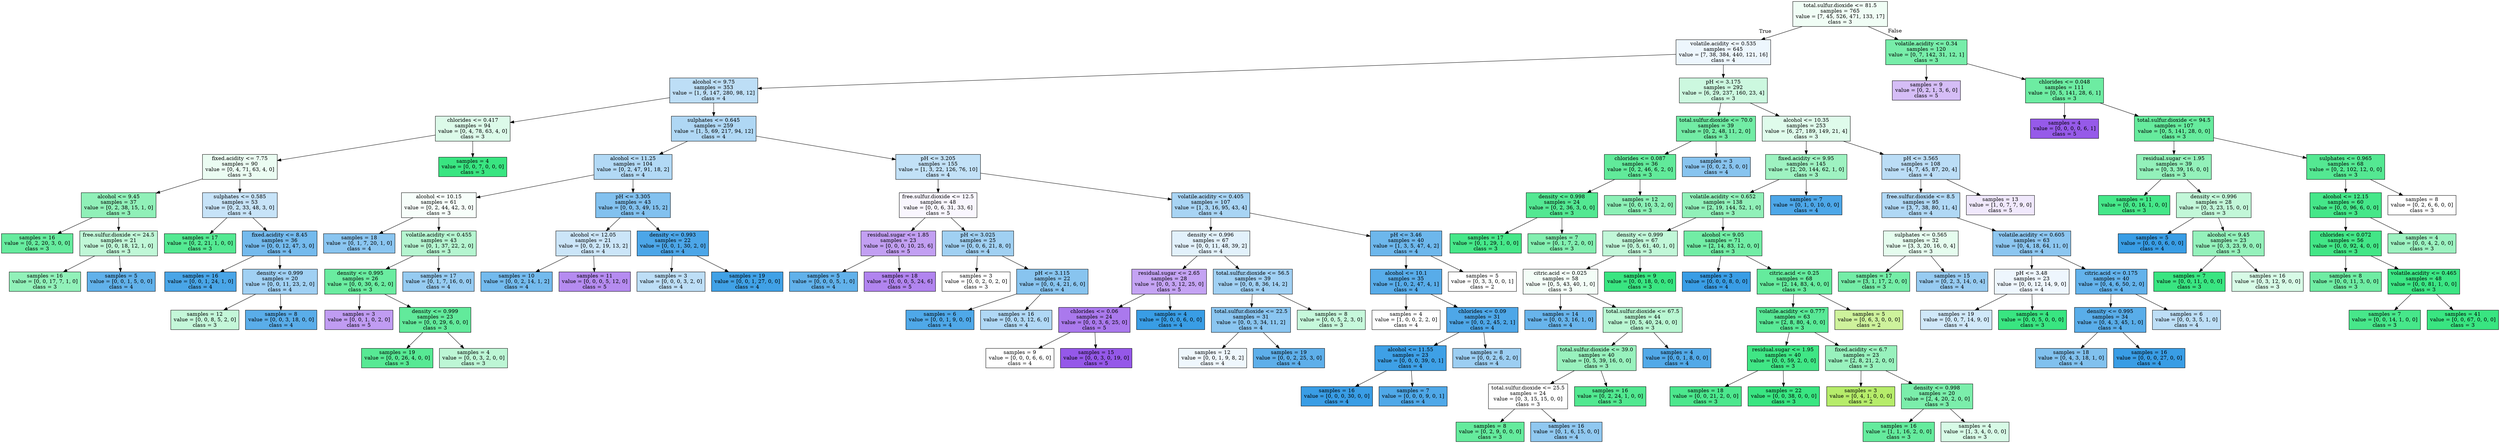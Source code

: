 digraph Tree {
node [shape=box, style="filled", color="black"] ;
0 [label="total.sulfur.dioxide <= 81.5\nsamples = 765\nvalue = [7, 45, 526, 471, 133, 17]\nclass = 3", fillcolor="#f0fdf5"] ;
1 [label="volatile.acidity <= 0.535\nsamples = 645\nvalue = [7, 38, 384, 440, 121, 16]\nclass = 4", fillcolor="#edf6fd"] ;
0 -> 1 [labeldistance=2.5, labelangle=45, headlabel="True"] ;
2 [label="alcohol <= 9.75\nsamples = 353\nvalue = [1, 9, 147, 280, 98, 12]\nclass = 4", fillcolor="#bddef6"] ;
1 -> 2 ;
3 [label="chlorides <= 0.417\nsamples = 94\nvalue = [0, 4, 78, 63, 4, 0]\nclass = 3", fillcolor="#dcfae9"] ;
2 -> 3 ;
4 [label="fixed.acidity <= 7.75\nsamples = 90\nvalue = [0, 4, 71, 63, 4, 0]\nclass = 3", fillcolor="#ebfcf2"] ;
3 -> 4 ;
5 [label="alcohol <= 9.45\nsamples = 37\nvalue = [0, 2, 38, 15, 1, 0]\nclass = 3", fillcolor="#90f0b8"] ;
4 -> 5 ;
6 [label="samples = 16\nvalue = [0, 2, 20, 3, 0, 0]\nclass = 3", fillcolor="#66eb9e"] ;
5 -> 6 ;
7 [label="free.sulfur.dioxide <= 24.5\nsamples = 21\nvalue = [0, 0, 18, 12, 1, 0]\nclass = 3", fillcolor="#c0f7d7"] ;
5 -> 7 ;
8 [label="samples = 16\nvalue = [0, 0, 17, 7, 1, 0]\nclass = 3", fillcolor="#91f1b9"] ;
7 -> 8 ;
9 [label="samples = 5\nvalue = [0, 0, 1, 5, 0, 0]\nclass = 4", fillcolor="#61b1ea"] ;
7 -> 9 ;
10 [label="sulphates <= 0.585\nsamples = 53\nvalue = [0, 2, 33, 48, 3, 0]\nclass = 4", fillcolor="#c7e3f8"] ;
4 -> 10 ;
11 [label="samples = 17\nvalue = [0, 2, 21, 1, 0, 0]\nclass = 3", fillcolor="#54e992"] ;
10 -> 11 ;
12 [label="fixed.acidity <= 8.45\nsamples = 36\nvalue = [0, 0, 12, 47, 3, 0]\nclass = 4", fillcolor="#74baed"] ;
10 -> 12 ;
13 [label="samples = 16\nvalue = [0, 0, 1, 24, 1, 0]\nclass = 4", fillcolor="#49a5e7"] ;
12 -> 13 ;
14 [label="density <= 0.999\nsamples = 20\nvalue = [0, 0, 11, 23, 2, 0]\nclass = 4", fillcolor="#a0d0f3"] ;
12 -> 14 ;
15 [label="samples = 12\nvalue = [0, 0, 8, 5, 2, 0]\nclass = 3", fillcolor="#c4f7d9"] ;
14 -> 15 ;
16 [label="samples = 8\nvalue = [0, 0, 3, 18, 0, 0]\nclass = 4", fillcolor="#5aade9"] ;
14 -> 16 ;
17 [label="samples = 4\nvalue = [0, 0, 7, 0, 0, 0]\nclass = 3", fillcolor="#39e581"] ;
3 -> 17 ;
18 [label="sulphates <= 0.645\nsamples = 259\nvalue = [1, 5, 69, 217, 94, 12]\nclass = 4", fillcolor="#afd7f4"] ;
2 -> 18 ;
19 [label="alcohol <= 11.25\nsamples = 104\nvalue = [0, 2, 47, 91, 18, 2]\nclass = 4", fillcolor="#b2d9f5"] ;
18 -> 19 ;
20 [label="alcohol <= 10.15\nsamples = 61\nvalue = [0, 2, 44, 42, 3, 0]\nclass = 3", fillcolor="#f7fefa"] ;
19 -> 20 ;
21 [label="samples = 18\nvalue = [0, 1, 7, 20, 1, 0]\nclass = 4", fillcolor="#8ac5f0"] ;
20 -> 21 ;
22 [label="volatile.acidity <= 0.455\nsamples = 43\nvalue = [0, 1, 37, 22, 2, 0]\nclass = 3", fillcolor="#b5f5d0"] ;
20 -> 22 ;
23 [label="density <= 0.995\nsamples = 26\nvalue = [0, 0, 30, 6, 2, 0]\nclass = 3", fillcolor="#6aeca0"] ;
22 -> 23 ;
24 [label="samples = 3\nvalue = [0, 0, 1, 0, 2, 0]\nclass = 5", fillcolor="#c09cf2"] ;
23 -> 24 ;
25 [label="density <= 0.999\nsamples = 23\nvalue = [0, 0, 29, 6, 0, 0]\nclass = 3", fillcolor="#62ea9b"] ;
23 -> 25 ;
26 [label="samples = 19\nvalue = [0, 0, 26, 4, 0, 0]\nclass = 3", fillcolor="#57e994"] ;
25 -> 26 ;
27 [label="samples = 4\nvalue = [0, 0, 3, 2, 0, 0]\nclass = 3", fillcolor="#bdf6d5"] ;
25 -> 27 ;
28 [label="samples = 17\nvalue = [0, 1, 7, 16, 0, 0]\nclass = 4", fillcolor="#96cbf1"] ;
22 -> 28 ;
29 [label="pH <= 3.305\nsamples = 43\nvalue = [0, 0, 3, 49, 15, 2]\nclass = 4", fillcolor="#82c1ef"] ;
19 -> 29 ;
30 [label="alcohol <= 12.05\nsamples = 21\nvalue = [0, 0, 2, 19, 13, 2]\nclass = 4", fillcolor="#cbe5f8"] ;
29 -> 30 ;
31 [label="samples = 10\nvalue = [0, 0, 2, 14, 1, 2]\nclass = 4", fillcolor="#73baed"] ;
30 -> 31 ;
32 [label="samples = 11\nvalue = [0, 0, 0, 5, 12, 0]\nclass = 5", fillcolor="#b58bf0"] ;
30 -> 32 ;
33 [label="density <= 0.993\nsamples = 22\nvalue = [0, 0, 1, 30, 2, 0]\nclass = 4", fillcolor="#4ca6e8"] ;
29 -> 33 ;
34 [label="samples = 3\nvalue = [0, 0, 0, 3, 2, 0]\nclass = 4", fillcolor="#bddef6"] ;
33 -> 34 ;
35 [label="samples = 19\nvalue = [0, 0, 1, 27, 0, 0]\nclass = 4", fillcolor="#40a1e6"] ;
33 -> 35 ;
36 [label="pH <= 3.205\nsamples = 155\nvalue = [1, 3, 22, 126, 76, 10]\nclass = 4", fillcolor="#c2e1f7"] ;
18 -> 36 ;
37 [label="free.sulfur.dioxide <= 12.5\nsamples = 48\nvalue = [0, 0, 6, 31, 33, 6]\nclass = 5", fillcolor="#f9f6fe"] ;
36 -> 37 ;
38 [label="residual.sugar <= 1.85\nsamples = 23\nvalue = [0, 0, 0, 10, 25, 6]\nclass = 5", fillcolor="#c29ff2"] ;
37 -> 38 ;
39 [label="samples = 5\nvalue = [0, 0, 0, 5, 1, 0]\nclass = 4", fillcolor="#61b1ea"] ;
38 -> 39 ;
40 [label="samples = 18\nvalue = [0, 0, 0, 5, 24, 6]\nclass = 5", fillcolor="#b184ef"] ;
38 -> 40 ;
41 [label="pH <= 3.025\nsamples = 25\nvalue = [0, 0, 6, 21, 8, 0]\nclass = 4", fillcolor="#a0d0f2"] ;
37 -> 41 ;
42 [label="samples = 3\nvalue = [0, 0, 2, 0, 2, 0]\nclass = 3", fillcolor="#ffffff"] ;
41 -> 42 ;
43 [label="pH <= 3.115\nsamples = 22\nvalue = [0, 0, 4, 21, 6, 0]\nclass = 4", fillcolor="#88c4ef"] ;
41 -> 43 ;
44 [label="samples = 6\nvalue = [0, 0, 1, 9, 0, 0]\nclass = 4", fillcolor="#4fa8e8"] ;
43 -> 44 ;
45 [label="samples = 16\nvalue = [0, 0, 3, 12, 6, 0]\nclass = 4", fillcolor="#b0d8f5"] ;
43 -> 45 ;
46 [label="volatile.acidity <= 0.405\nsamples = 107\nvalue = [1, 3, 16, 95, 43, 4]\nclass = 4", fillcolor="#a8d4f4"] ;
36 -> 46 ;
47 [label="density <= 0.996\nsamples = 67\nvalue = [0, 0, 11, 48, 39, 2]\nclass = 4", fillcolor="#e2f1fb"] ;
46 -> 47 ;
48 [label="residual.sugar <= 2.65\nsamples = 28\nvalue = [0, 0, 3, 12, 25, 0]\nclass = 5", fillcolor="#c4a3f3"] ;
47 -> 48 ;
49 [label="chlorides <= 0.06\nsamples = 24\nvalue = [0, 0, 3, 6, 25, 0]\nclass = 5", fillcolor="#aa79ed"] ;
48 -> 49 ;
50 [label="samples = 9\nvalue = [0, 0, 0, 6, 6, 0]\nclass = 4", fillcolor="#ffffff"] ;
49 -> 50 ;
51 [label="samples = 15\nvalue = [0, 0, 3, 0, 19, 0]\nclass = 5", fillcolor="#9558e9"] ;
49 -> 51 ;
52 [label="samples = 4\nvalue = [0, 0, 0, 6, 0, 0]\nclass = 4", fillcolor="#399de5"] ;
48 -> 52 ;
53 [label="total.sulfur.dioxide <= 56.5\nsamples = 39\nvalue = [0, 0, 8, 36, 14, 2]\nclass = 4", fillcolor="#a0d0f3"] ;
47 -> 53 ;
54 [label="total.sulfur.dioxide <= 22.5\nsamples = 31\nvalue = [0, 0, 3, 34, 11, 2]\nclass = 4", fillcolor="#8ac5f0"] ;
53 -> 54 ;
55 [label="samples = 12\nvalue = [0, 0, 1, 9, 8, 2]\nclass = 4", fillcolor="#eff7fd"] ;
54 -> 55 ;
56 [label="samples = 19\nvalue = [0, 0, 2, 25, 3, 0]\nclass = 4", fillcolor="#5eafea"] ;
54 -> 56 ;
57 [label="samples = 8\nvalue = [0, 0, 5, 2, 3, 0]\nclass = 3", fillcolor="#c6f8db"] ;
53 -> 57 ;
58 [label="pH <= 3.46\nsamples = 40\nvalue = [1, 3, 5, 47, 4, 2]\nclass = 4", fillcolor="#6db7ec"] ;
46 -> 58 ;
59 [label="alcohol <= 10.1\nsamples = 35\nvalue = [1, 0, 2, 47, 4, 1]\nclass = 4", fillcolor="#58ace9"] ;
58 -> 59 ;
60 [label="samples = 4\nvalue = [1, 0, 0, 2, 2, 0]\nclass = 4", fillcolor="#ffffff"] ;
59 -> 60 ;
61 [label="chlorides <= 0.09\nsamples = 31\nvalue = [0, 0, 2, 45, 2, 1]\nclass = 4", fillcolor="#4ea7e8"] ;
59 -> 61 ;
62 [label="alcohol <= 11.55\nsamples = 23\nvalue = [0, 0, 0, 39, 0, 1]\nclass = 4", fillcolor="#3ea0e6"] ;
61 -> 62 ;
63 [label="samples = 16\nvalue = [0, 0, 0, 30, 0, 0]\nclass = 4", fillcolor="#399de5"] ;
62 -> 63 ;
64 [label="samples = 7\nvalue = [0, 0, 0, 9, 0, 1]\nclass = 4", fillcolor="#4fa8e8"] ;
62 -> 64 ;
65 [label="samples = 8\nvalue = [0, 0, 2, 6, 2, 0]\nclass = 4", fillcolor="#9ccef2"] ;
61 -> 65 ;
66 [label="samples = 5\nvalue = [0, 3, 3, 0, 0, 1]\nclass = 2", fillcolor="#ffffff"] ;
58 -> 66 ;
67 [label="pH <= 3.175\nsamples = 292\nvalue = [6, 29, 237, 160, 23, 4]\nclass = 3", fillcolor="#ccf8df"] ;
1 -> 67 ;
68 [label="total.sulfur.dioxide <= 70.0\nsamples = 39\nvalue = [0, 2, 48, 11, 2, 0]\nclass = 3", fillcolor="#72eca5"] ;
67 -> 68 ;
69 [label="chlorides <= 0.087\nsamples = 36\nvalue = [0, 2, 46, 6, 2, 0]\nclass = 3", fillcolor="#61ea9a"] ;
68 -> 69 ;
70 [label="density <= 0.998\nsamples = 24\nvalue = [0, 2, 36, 3, 0, 0]\nclass = 3", fillcolor="#53e892"] ;
69 -> 70 ;
71 [label="samples = 17\nvalue = [0, 1, 29, 1, 0, 0]\nclass = 3", fillcolor="#46e789"] ;
70 -> 71 ;
72 [label="samples = 7\nvalue = [0, 1, 7, 2, 0, 0]\nclass = 3", fillcolor="#83efb0"] ;
70 -> 72 ;
73 [label="samples = 12\nvalue = [0, 0, 10, 3, 2, 0]\nclass = 3", fillcolor="#8cf0b6"] ;
69 -> 73 ;
74 [label="samples = 3\nvalue = [0, 0, 2, 5, 0, 0]\nclass = 4", fillcolor="#88c4ef"] ;
68 -> 74 ;
75 [label="alcohol <= 10.35\nsamples = 253\nvalue = [6, 27, 189, 149, 21, 4]\nclass = 3", fillcolor="#dffbeb"] ;
67 -> 75 ;
76 [label="fixed.acidity <= 9.95\nsamples = 145\nvalue = [2, 20, 144, 62, 1, 0]\nclass = 3", fillcolor="#9ef2c1"] ;
75 -> 76 ;
77 [label="volatile.acidity <= 0.652\nsamples = 138\nvalue = [2, 19, 144, 52, 1, 0]\nclass = 3", fillcolor="#91f1b9"] ;
76 -> 77 ;
78 [label="density <= 0.999\nsamples = 67\nvalue = [0, 5, 61, 40, 1, 0]\nclass = 3", fillcolor="#c1f7d8"] ;
77 -> 78 ;
79 [label="citric.acid <= 0.025\nsamples = 58\nvalue = [0, 5, 43, 40, 1, 0]\nclass = 3", fillcolor="#f3fdf7"] ;
78 -> 79 ;
80 [label="samples = 14\nvalue = [0, 0, 3, 16, 1, 0]\nclass = 4", fillcolor="#68b4eb"] ;
79 -> 80 ;
81 [label="total.sulfur.dioxide <= 67.5\nsamples = 44\nvalue = [0, 5, 40, 24, 0, 0]\nclass = 3", fillcolor="#b9f6d2"] ;
79 -> 81 ;
82 [label="total.sulfur.dioxide <= 39.0\nsamples = 40\nvalue = [0, 5, 39, 16, 0, 0]\nclass = 3", fillcolor="#98f1bd"] ;
81 -> 82 ;
83 [label="total.sulfur.dioxide <= 25.5\nsamples = 24\nvalue = [0, 3, 15, 15, 0, 0]\nclass = 3", fillcolor="#ffffff"] ;
82 -> 83 ;
84 [label="samples = 8\nvalue = [0, 2, 9, 0, 0, 0]\nclass = 3", fillcolor="#65eb9d"] ;
83 -> 84 ;
85 [label="samples = 16\nvalue = [0, 1, 6, 15, 0, 0]\nclass = 4", fillcolor="#90c8f0"] ;
83 -> 85 ;
86 [label="samples = 16\nvalue = [0, 2, 24, 1, 0, 0]\nclass = 3", fillcolor="#51e890"] ;
82 -> 86 ;
87 [label="samples = 4\nvalue = [0, 0, 1, 8, 0, 0]\nclass = 4", fillcolor="#52a9e8"] ;
81 -> 87 ;
88 [label="samples = 9\nvalue = [0, 0, 18, 0, 0, 0]\nclass = 3", fillcolor="#39e581"] ;
78 -> 88 ;
89 [label="alcohol <= 9.05\nsamples = 71\nvalue = [2, 14, 83, 12, 0, 0]\nclass = 3", fillcolor="#72eda5"] ;
77 -> 89 ;
90 [label="samples = 3\nvalue = [0, 0, 0, 8, 0, 0]\nclass = 4", fillcolor="#399de5"] ;
89 -> 90 ;
91 [label="citric.acid <= 0.25\nsamples = 68\nvalue = [2, 14, 83, 4, 0, 0]\nclass = 3", fillcolor="#65eb9d"] ;
89 -> 91 ;
92 [label="volatile.acidity <= 0.777\nsamples = 63\nvalue = [2, 8, 80, 4, 0, 0]\nclass = 3", fillcolor="#59e996"] ;
91 -> 92 ;
93 [label="residual.sugar <= 1.95\nsamples = 40\nvalue = [0, 0, 59, 2, 0, 0]\nclass = 3", fillcolor="#40e685"] ;
92 -> 93 ;
94 [label="samples = 18\nvalue = [0, 0, 21, 2, 0, 0]\nclass = 3", fillcolor="#4ce78d"] ;
93 -> 94 ;
95 [label="samples = 22\nvalue = [0, 0, 38, 0, 0, 0]\nclass = 3", fillcolor="#39e581"] ;
93 -> 95 ;
96 [label="fixed.acidity <= 6.7\nsamples = 23\nvalue = [2, 8, 21, 2, 0, 0]\nclass = 3", fillcolor="#98f1bd"] ;
92 -> 96 ;
97 [label="samples = 3\nvalue = [0, 4, 1, 0, 0, 0]\nclass = 2", fillcolor="#b6ec6a"] ;
96 -> 97 ;
98 [label="density <= 0.998\nsamples = 20\nvalue = [2, 4, 20, 2, 0, 0]\nclass = 3", fillcolor="#7beeab"] ;
96 -> 98 ;
99 [label="samples = 16\nvalue = [1, 1, 16, 2, 0, 0]\nclass = 3", fillcolor="#65eb9d"] ;
98 -> 99 ;
100 [label="samples = 4\nvalue = [1, 3, 4, 0, 0, 0]\nclass = 3", fillcolor="#d7fae6"] ;
98 -> 100 ;
101 [label="samples = 5\nvalue = [0, 6, 3, 0, 0, 0]\nclass = 2", fillcolor="#cef29c"] ;
91 -> 101 ;
102 [label="samples = 7\nvalue = [0, 1, 0, 10, 0, 0]\nclass = 4", fillcolor="#4da7e8"] ;
76 -> 102 ;
103 [label="pH <= 3.565\nsamples = 108\nvalue = [4, 7, 45, 87, 20, 4]\nclass = 4", fillcolor="#bbddf6"] ;
75 -> 103 ;
104 [label="free.sulfur.dioxide <= 8.5\nsamples = 95\nvalue = [3, 7, 38, 80, 11, 4]\nclass = 4", fillcolor="#b0d8f5"] ;
103 -> 104 ;
105 [label="sulphates <= 0.565\nsamples = 32\nvalue = [3, 3, 20, 16, 0, 4]\nclass = 3", fillcolor="#e5fcee"] ;
104 -> 105 ;
106 [label="samples = 17\nvalue = [3, 1, 17, 2, 0, 0]\nclass = 3", fillcolor="#74eda7"] ;
105 -> 106 ;
107 [label="samples = 15\nvalue = [0, 2, 3, 14, 0, 4]\nclass = 4", fillcolor="#97cbf1"] ;
105 -> 107 ;
108 [label="volatile.acidity <= 0.605\nsamples = 63\nvalue = [0, 4, 18, 64, 11, 0]\nclass = 4", fillcolor="#8cc6f0"] ;
104 -> 108 ;
109 [label="pH <= 3.48\nsamples = 23\nvalue = [0, 0, 12, 14, 9, 0]\nclass = 4", fillcolor="#eef6fd"] ;
108 -> 109 ;
110 [label="samples = 19\nvalue = [0, 0, 7, 14, 9, 0]\nclass = 4", fillcolor="#d0e8f9"] ;
109 -> 110 ;
111 [label="samples = 4\nvalue = [0, 0, 5, 0, 0, 0]\nclass = 3", fillcolor="#39e581"] ;
109 -> 111 ;
112 [label="citric.acid <= 0.175\nsamples = 40\nvalue = [0, 4, 6, 50, 2, 0]\nclass = 4", fillcolor="#63b2eb"] ;
108 -> 112 ;
113 [label="density <= 0.995\nsamples = 34\nvalue = [0, 4, 3, 45, 1, 0]\nclass = 4", fillcolor="#59ade9"] ;
112 -> 113 ;
114 [label="samples = 18\nvalue = [0, 4, 3, 18, 1, 0]\nclass = 4", fillcolor="#81c1ee"] ;
113 -> 114 ;
115 [label="samples = 16\nvalue = [0, 0, 0, 27, 0, 0]\nclass = 4", fillcolor="#399de5"] ;
113 -> 115 ;
116 [label="samples = 6\nvalue = [0, 0, 3, 5, 1, 0]\nclass = 4", fillcolor="#bddef6"] ;
112 -> 116 ;
117 [label="samples = 13\nvalue = [1, 0, 7, 7, 9, 0]\nclass = 5", fillcolor="#f0e8fc"] ;
103 -> 117 ;
118 [label="volatile.acidity <= 0.34\nsamples = 120\nvalue = [0, 7, 142, 31, 12, 1]\nclass = 3", fillcolor="#77eda9"] ;
0 -> 118 [labeldistance=2.5, labelangle=-45, headlabel="False"] ;
119 [label="samples = 9\nvalue = [0, 2, 1, 3, 6, 0]\nclass = 5", fillcolor="#d5bdf6"] ;
118 -> 119 ;
120 [label="chlorides <= 0.048\nsamples = 111\nvalue = [0, 5, 141, 28, 6, 1]\nclass = 3", fillcolor="#6deca2"] ;
118 -> 120 ;
121 [label="samples = 4\nvalue = [0, 0, 0, 0, 6, 1]\nclass = 5", fillcolor="#965ae9"] ;
120 -> 121 ;
122 [label="total.sulfur.dioxide <= 94.5\nsamples = 107\nvalue = [0, 5, 141, 28, 0, 0]\nclass = 3", fillcolor="#66eb9d"] ;
120 -> 122 ;
123 [label="residual.sugar <= 1.95\nsamples = 39\nvalue = [0, 3, 39, 16, 0, 0]\nclass = 3", fillcolor="#93f1ba"] ;
122 -> 123 ;
124 [label="samples = 11\nvalue = [0, 0, 16, 1, 0, 0]\nclass = 3", fillcolor="#45e789"] ;
123 -> 124 ;
125 [label="density <= 0.996\nsamples = 28\nvalue = [0, 3, 23, 15, 0, 0]\nclass = 3", fillcolor="#c2f7d8"] ;
123 -> 125 ;
126 [label="samples = 5\nvalue = [0, 0, 0, 6, 0, 0]\nclass = 4", fillcolor="#399de5"] ;
125 -> 126 ;
127 [label="alcohol <= 9.45\nsamples = 23\nvalue = [0, 3, 23, 9, 0, 0]\nclass = 3", fillcolor="#94f1bb"] ;
125 -> 127 ;
128 [label="samples = 7\nvalue = [0, 0, 11, 0, 0, 0]\nclass = 3", fillcolor="#39e581"] ;
127 -> 128 ;
129 [label="samples = 16\nvalue = [0, 3, 12, 9, 0, 0]\nclass = 3", fillcolor="#d7fae6"] ;
127 -> 129 ;
130 [label="sulphates <= 0.965\nsamples = 68\nvalue = [0, 2, 102, 12, 0, 0]\nclass = 3", fillcolor="#54e892"] ;
122 -> 130 ;
131 [label="alcohol <= 12.15\nsamples = 60\nvalue = [0, 0, 96, 6, 0, 0]\nclass = 3", fillcolor="#45e789"] ;
130 -> 131 ;
132 [label="chlorides <= 0.072\nsamples = 56\nvalue = [0, 0, 92, 4, 0, 0]\nclass = 3", fillcolor="#42e686"] ;
131 -> 132 ;
133 [label="samples = 8\nvalue = [0, 0, 11, 3, 0, 0]\nclass = 3", fillcolor="#6feca3"] ;
132 -> 133 ;
134 [label="volatile.acidity <= 0.465\nsamples = 48\nvalue = [0, 0, 81, 1, 0, 0]\nclass = 3", fillcolor="#3be583"] ;
132 -> 134 ;
135 [label="samples = 7\nvalue = [0, 0, 14, 1, 0, 0]\nclass = 3", fillcolor="#47e78a"] ;
134 -> 135 ;
136 [label="samples = 41\nvalue = [0, 0, 67, 0, 0, 0]\nclass = 3", fillcolor="#39e581"] ;
134 -> 136 ;
137 [label="samples = 4\nvalue = [0, 0, 4, 2, 0, 0]\nclass = 3", fillcolor="#9cf2c0"] ;
131 -> 137 ;
138 [label="samples = 8\nvalue = [0, 2, 6, 6, 0, 0]\nclass = 3", fillcolor="#ffffff"] ;
130 -> 138 ;
}